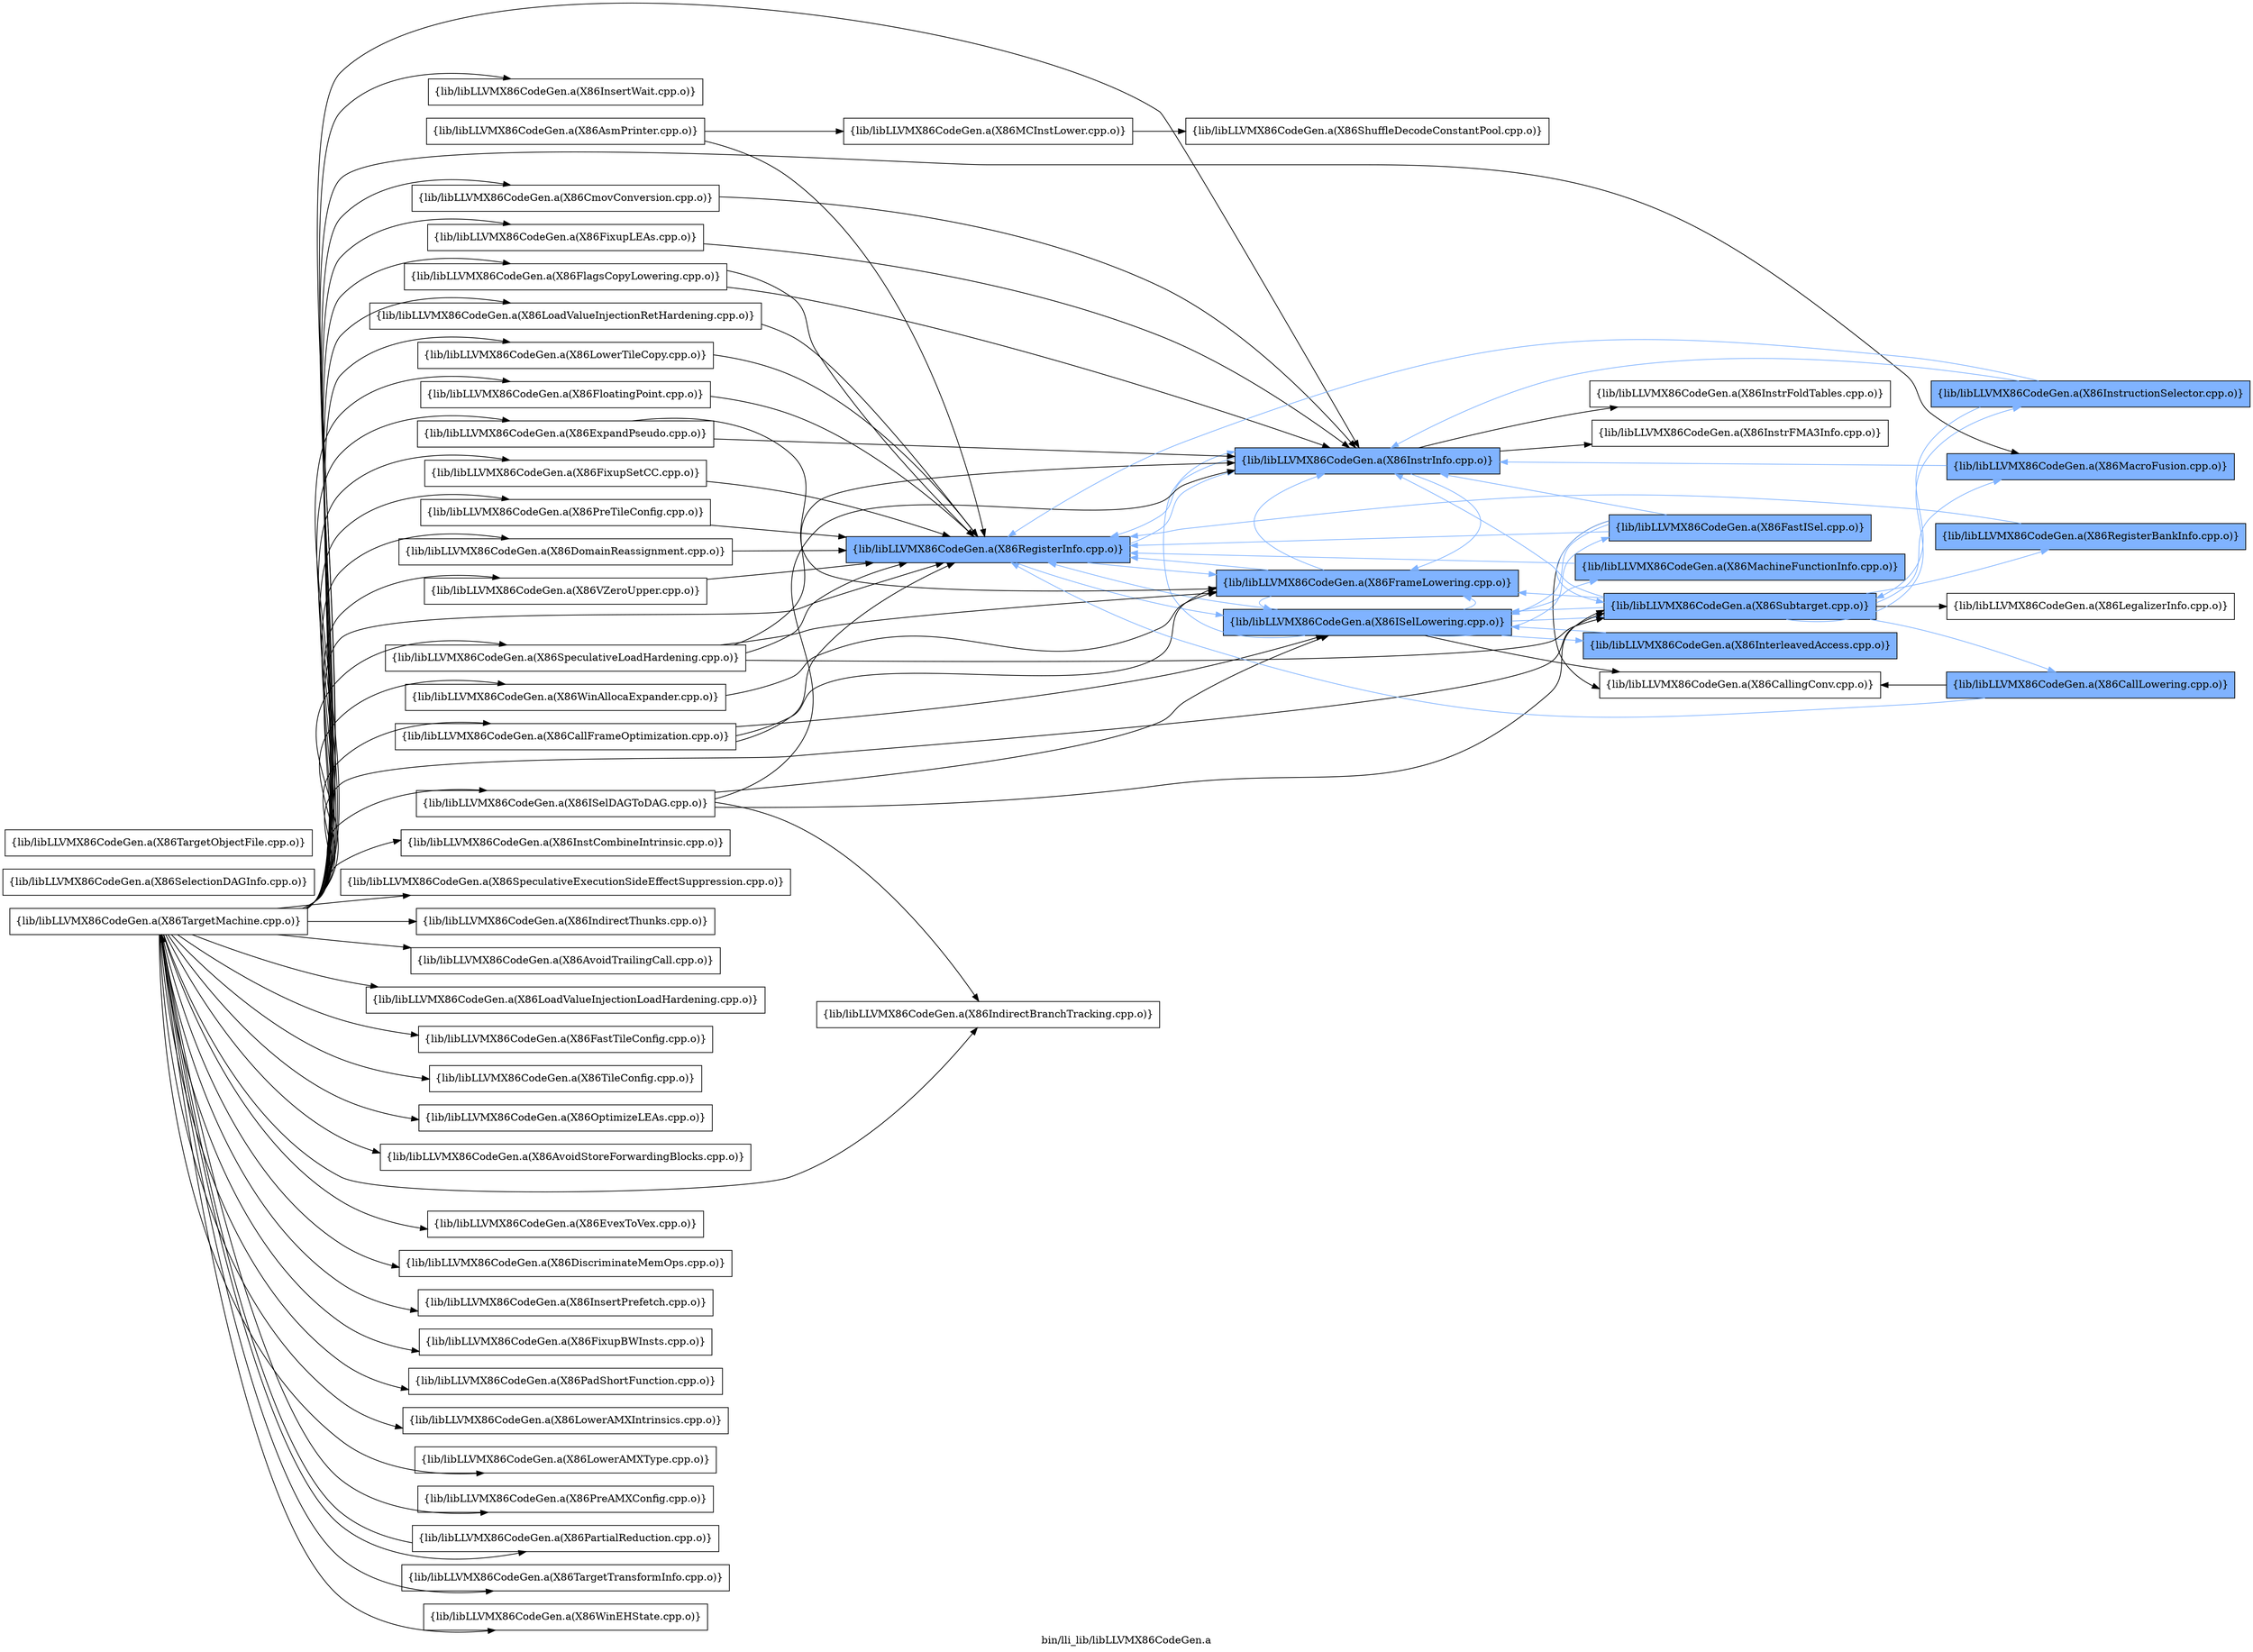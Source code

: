 digraph "bin/lli_lib/libLLVMX86CodeGen.a" {
	label="bin/lli_lib/libLLVMX86CodeGen.a";
	rankdir=LR;
	{ rank=same; Node0x55dbed2f3338;  }
	{ rank=same; Node0x55dbed2f46e8; Node0x55dbed2fa0e8;  }
	{ rank=same; Node0x55dbed30eae8; Node0x55dbed2fa868; Node0x55dbed2fc1b8; Node0x55dbed2f7b68;  }
	{ rank=same; Node0x55dbed2fa138; Node0x55dbed2fb9e8; Node0x55dbed2f8b08; Node0x55dbed2f97d8; Node0x55dbed30eb38; Node0x55dbed2fba38; Node0x55dbed2f86f8;  }

	Node0x55dbed2f3338 [shape=record,shape=box,group=0,label="{lib/libLLVMX86CodeGen.a(X86AsmPrinter.cpp.o)}"];
	Node0x55dbed2f3338 -> Node0x55dbed2f46e8;
	Node0x55dbed2f3338 -> Node0x55dbed2fa0e8;
	Node0x55dbed2f7528 [shape=record,shape=box,group=0,label="{lib/libLLVMX86CodeGen.a(X86TargetMachine.cpp.o)}"];
	Node0x55dbed2f7528 -> Node0x55dbed2fa0e8;
	Node0x55dbed2f7528 -> Node0x55dbed2fc1b8;
	Node0x55dbed2f7528 -> Node0x55dbed30eb38;
	Node0x55dbed2f7528 -> Node0x55dbed2ff3b8;
	Node0x55dbed2f7528 -> Node0x55dbed2f7c58;
	Node0x55dbed2f7528 -> Node0x55dbed2f9378;
	Node0x55dbed2f7528 -> Node0x55dbed2f9b48;
	Node0x55dbed2f7528 -> Node0x55dbed2fa458;
	Node0x55dbed2f7528 -> Node0x55dbed2fad18;
	Node0x55dbed2f7528 -> Node0x55dbed2fb8f8;
	Node0x55dbed2f7528 -> Node0x55dbed2ff868;
	Node0x55dbed2f7528 -> Node0x55dbed2ff0e8;
	Node0x55dbed2f7528 -> Node0x55dbed2fee68;
	Node0x55dbed2f7528 -> Node0x55dbed300a88;
	Node0x55dbed2f7528 -> Node0x55dbed301208;
	Node0x55dbed2f7528 -> Node0x55dbed301ac8;
	Node0x55dbed2f7528 -> Node0x55dbed302248;
	Node0x55dbed2f7528 -> Node0x55dbed302658;
	Node0x55dbed2f7528 -> Node0x55dbed2f1088;
	Node0x55dbed2f7528 -> Node0x55dbed2f19e8;
	Node0x55dbed2f7528 -> Node0x55dbed2f0c78;
	Node0x55dbed2f7528 -> Node0x55dbed2f0098;
	Node0x55dbed2f7528 -> Node0x55dbed2ef4b8;
	Node0x55dbed2f7528 -> Node0x55dbed2efbe8;
	Node0x55dbed2f7528 -> Node0x55dbed2eea68;
	Node0x55dbed2f7528 -> Node0x55dbed2ee2e8;
	Node0x55dbed2f7528 -> Node0x55dbed2ee518;
	Node0x55dbed2f7528 -> Node0x55dbed2edbb8;
	Node0x55dbed2f7528 -> Node0x55dbed2f53b8;
	Node0x55dbed2f7528 -> Node0x55dbed2f9418;
	Node0x55dbed2f7528 -> Node0x55dbed2f8bf8;
	Node0x55dbed2f7528 -> Node0x55dbed2f7e88;
	Node0x55dbed2f7528 -> Node0x55dbed2f7708;
	Node0x55dbed2f7528 -> Node0x55dbed2f79d8;
	Node0x55dbed2f7528 -> Node0x55dbed2f1c68;
	Node0x55dbed2f7528 -> Node0x55dbed2f1858;
	Node0x55dbed2f7528 -> Node0x55dbed3100c8;
	Node0x55dbed2f7528 -> Node0x55dbed310ac8;
	Node0x55dbed2f7528 -> Node0x55dbed311068;
	Node0x55dbed2f7528 -> Node0x55dbed3121e8;
	Node0x55dbed2f7528 -> Node0x55dbed312968;
	Node0x55dbed2f46e8 [shape=record,shape=box,group=0,label="{lib/libLLVMX86CodeGen.a(X86MCInstLower.cpp.o)}"];
	Node0x55dbed2f46e8 -> Node0x55dbed30eae8;
	Node0x55dbed2fa0e8 [shape=record,shape=box,group=1,style=filled,fillcolor="0.600000 0.5 1",label="{lib/libLLVMX86CodeGen.a(X86RegisterInfo.cpp.o)}"];
	Node0x55dbed2fa0e8 -> Node0x55dbed2fa868[color="0.600000 0.5 1"];
	Node0x55dbed2fa0e8 -> Node0x55dbed2fc1b8[color="0.600000 0.5 1"];
	Node0x55dbed2fa0e8 -> Node0x55dbed2f7b68[color="0.600000 0.5 1"];
	Node0x55dbed30eae8 [shape=record,shape=box,group=0,label="{lib/libLLVMX86CodeGen.a(X86ShuffleDecodeConstantPool.cpp.o)}"];
	Node0x55dbed2fa138 [shape=record,shape=box,group=1,style=filled,fillcolor="0.600000 0.5 1",label="{lib/libLLVMX86CodeGen.a(X86MachineFunctionInfo.cpp.o)}"];
	Node0x55dbed2fa138 -> Node0x55dbed2fa0e8[color="0.600000 0.5 1"];
	Node0x55dbed2fa868 [shape=record,shape=box,group=1,style=filled,fillcolor="0.600000 0.5 1",label="{lib/libLLVMX86CodeGen.a(X86ISelLowering.cpp.o)}"];
	Node0x55dbed2fa868 -> Node0x55dbed2fa138[color="0.600000 0.5 1"];
	Node0x55dbed2fa868 -> Node0x55dbed2fa0e8[color="0.600000 0.5 1"];
	Node0x55dbed2fa868 -> Node0x55dbed2fb9e8[color="0.600000 0.5 1"];
	Node0x55dbed2fa868 -> Node0x55dbed2fc1b8[color="0.600000 0.5 1"];
	Node0x55dbed2fa868 -> Node0x55dbed2f7b68[color="0.600000 0.5 1"];
	Node0x55dbed2fa868 -> Node0x55dbed2f8b08;
	Node0x55dbed2fa868 -> Node0x55dbed2f97d8[color="0.600000 0.5 1"];
	Node0x55dbed2fa868 -> Node0x55dbed30eb38[color="0.600000 0.5 1"];
	Node0x55dbed2fc1b8 [shape=record,shape=box,group=1,style=filled,fillcolor="0.600000 0.5 1",label="{lib/libLLVMX86CodeGen.a(X86InstrInfo.cpp.o)}"];
	Node0x55dbed2fc1b8 -> Node0x55dbed2fa0e8[color="0.600000 0.5 1"];
	Node0x55dbed2fc1b8 -> Node0x55dbed2fba38;
	Node0x55dbed2fc1b8 -> Node0x55dbed2f7b68[color="0.600000 0.5 1"];
	Node0x55dbed2fc1b8 -> Node0x55dbed2f86f8;
	Node0x55dbed2f7b68 [shape=record,shape=box,group=1,style=filled,fillcolor="0.600000 0.5 1",label="{lib/libLLVMX86CodeGen.a(X86FrameLowering.cpp.o)}"];
	Node0x55dbed2f7b68 -> Node0x55dbed2fa0e8[color="0.600000 0.5 1"];
	Node0x55dbed2f7b68 -> Node0x55dbed2fa868[color="0.600000 0.5 1"];
	Node0x55dbed2f7b68 -> Node0x55dbed2fc1b8[color="0.600000 0.5 1"];
	Node0x55dbed2fb9e8 [shape=record,shape=box,group=1,style=filled,fillcolor="0.600000 0.5 1",label="{lib/libLLVMX86CodeGen.a(X86FastISel.cpp.o)}"];
	Node0x55dbed2fb9e8 -> Node0x55dbed2fa0e8[color="0.600000 0.5 1"];
	Node0x55dbed2fb9e8 -> Node0x55dbed2fa868[color="0.600000 0.5 1"];
	Node0x55dbed2fb9e8 -> Node0x55dbed2fc1b8[color="0.600000 0.5 1"];
	Node0x55dbed2fb9e8 -> Node0x55dbed2f8b08;
	Node0x55dbed2fb9e8 -> Node0x55dbed30eb38[color="0.600000 0.5 1"];
	Node0x55dbed2f8b08 [shape=record,shape=box,group=0,label="{lib/libLLVMX86CodeGen.a(X86CallingConv.cpp.o)}"];
	Node0x55dbed2f97d8 [shape=record,shape=box,group=1,style=filled,fillcolor="0.600000 0.5 1",label="{lib/libLLVMX86CodeGen.a(X86InterleavedAccess.cpp.o)}"];
	Node0x55dbed2f97d8 -> Node0x55dbed2fa868[color="0.600000 0.5 1"];
	Node0x55dbed30eb38 [shape=record,shape=box,group=1,style=filled,fillcolor="0.600000 0.5 1",label="{lib/libLLVMX86CodeGen.a(X86Subtarget.cpp.o)}"];
	Node0x55dbed30eb38 -> Node0x55dbed2fa868[color="0.600000 0.5 1"];
	Node0x55dbed30eb38 -> Node0x55dbed2fc1b8[color="0.600000 0.5 1"];
	Node0x55dbed30eb38 -> Node0x55dbed2f7b68[color="0.600000 0.5 1"];
	Node0x55dbed30eb38 -> Node0x55dbed310c08[color="0.600000 0.5 1"];
	Node0x55dbed30eb38 -> Node0x55dbed310e88;
	Node0x55dbed30eb38 -> Node0x55dbed3006c8[color="0.600000 0.5 1"];
	Node0x55dbed30eb38 -> Node0x55dbed3003f8[color="0.600000 0.5 1"];
	Node0x55dbed30eb38 -> Node0x55dbed2ff3b8[color="0.600000 0.5 1"];
	Node0x55dbed2fba38 [shape=record,shape=box,group=0,label="{lib/libLLVMX86CodeGen.a(X86InstrFoldTables.cpp.o)}"];
	Node0x55dbed2f86f8 [shape=record,shape=box,group=0,label="{lib/libLLVMX86CodeGen.a(X86InstrFMA3Info.cpp.o)}"];
	Node0x55dbed310c08 [shape=record,shape=box,group=1,style=filled,fillcolor="0.600000 0.5 1",label="{lib/libLLVMX86CodeGen.a(X86CallLowering.cpp.o)}"];
	Node0x55dbed310c08 -> Node0x55dbed2fa0e8[color="0.600000 0.5 1"];
	Node0x55dbed310c08 -> Node0x55dbed2f8b08;
	Node0x55dbed310e88 [shape=record,shape=box,group=0,label="{lib/libLLVMX86CodeGen.a(X86LegalizerInfo.cpp.o)}"];
	Node0x55dbed3006c8 [shape=record,shape=box,group=1,style=filled,fillcolor="0.600000 0.5 1",label="{lib/libLLVMX86CodeGen.a(X86RegisterBankInfo.cpp.o)}"];
	Node0x55dbed3006c8 -> Node0x55dbed2fa0e8[color="0.600000 0.5 1"];
	Node0x55dbed3003f8 [shape=record,shape=box,group=1,style=filled,fillcolor="0.600000 0.5 1",label="{lib/libLLVMX86CodeGen.a(X86InstructionSelector.cpp.o)}"];
	Node0x55dbed3003f8 -> Node0x55dbed2fa0e8[color="0.600000 0.5 1"];
	Node0x55dbed3003f8 -> Node0x55dbed2fc1b8[color="0.600000 0.5 1"];
	Node0x55dbed3003f8 -> Node0x55dbed30eb38[color="0.600000 0.5 1"];
	Node0x55dbed2ff3b8 [shape=record,shape=box,group=1,style=filled,fillcolor="0.600000 0.5 1",label="{lib/libLLVMX86CodeGen.a(X86MacroFusion.cpp.o)}"];
	Node0x55dbed2ff3b8 -> Node0x55dbed2fc1b8[color="0.600000 0.5 1"];
	Node0x55dbed312468 [shape=record,shape=box,group=0,label="{lib/libLLVMX86CodeGen.a(X86SelectionDAGInfo.cpp.o)}"];
	Node0x55dbed2f7c58 [shape=record,shape=box,group=0,label="{lib/libLLVMX86CodeGen.a(X86InstCombineIntrinsic.cpp.o)}"];
	Node0x55dbed2f9378 [shape=record,shape=box,group=0,label="{lib/libLLVMX86CodeGen.a(X86SpeculativeExecutionSideEffectSuppression.cpp.o)}"];
	Node0x55dbed2f9b48 [shape=record,shape=box,group=0,label="{lib/libLLVMX86CodeGen.a(X86IndirectThunks.cpp.o)}"];
	Node0x55dbed2fa458 [shape=record,shape=box,group=0,label="{lib/libLLVMX86CodeGen.a(X86LoadValueInjectionRetHardening.cpp.o)}"];
	Node0x55dbed2fa458 -> Node0x55dbed2fa0e8;
	Node0x55dbed2fad18 [shape=record,shape=box,group=0,label="{lib/libLLVMX86CodeGen.a(X86AvoidTrailingCall.cpp.o)}"];
	Node0x55dbed2fb8f8 [shape=record,shape=box,group=0,label="{lib/libLLVMX86CodeGen.a(X86ExpandPseudo.cpp.o)}"];
	Node0x55dbed2fb8f8 -> Node0x55dbed2fc1b8;
	Node0x55dbed2fb8f8 -> Node0x55dbed2f7b68;
	Node0x55dbed2ff868 [shape=record,shape=box,group=0,label="{lib/libLLVMX86CodeGen.a(X86LowerTileCopy.cpp.o)}"];
	Node0x55dbed2ff868 -> Node0x55dbed2fa0e8;
	Node0x55dbed2ff0e8 [shape=record,shape=box,group=0,label="{lib/libLLVMX86CodeGen.a(X86FloatingPoint.cpp.o)}"];
	Node0x55dbed2ff0e8 -> Node0x55dbed2fa0e8;
	Node0x55dbed2fee68 [shape=record,shape=box,group=0,label="{lib/libLLVMX86CodeGen.a(X86LoadValueInjectionLoadHardening.cpp.o)}"];
	Node0x55dbed300a88 [shape=record,shape=box,group=0,label="{lib/libLLVMX86CodeGen.a(X86FastTileConfig.cpp.o)}"];
	Node0x55dbed301208 [shape=record,shape=box,group=0,label="{lib/libLLVMX86CodeGen.a(X86TileConfig.cpp.o)}"];
	Node0x55dbed301ac8 [shape=record,shape=box,group=0,label="{lib/libLLVMX86CodeGen.a(X86SpeculativeLoadHardening.cpp.o)}"];
	Node0x55dbed301ac8 -> Node0x55dbed2fa0e8;
	Node0x55dbed301ac8 -> Node0x55dbed2fc1b8;
	Node0x55dbed301ac8 -> Node0x55dbed2f7b68;
	Node0x55dbed301ac8 -> Node0x55dbed30eb38;
	Node0x55dbed302248 [shape=record,shape=box,group=0,label="{lib/libLLVMX86CodeGen.a(X86FlagsCopyLowering.cpp.o)}"];
	Node0x55dbed302248 -> Node0x55dbed2fa0e8;
	Node0x55dbed302248 -> Node0x55dbed2fc1b8;
	Node0x55dbed302658 [shape=record,shape=box,group=0,label="{lib/libLLVMX86CodeGen.a(X86FixupSetCC.cpp.o)}"];
	Node0x55dbed302658 -> Node0x55dbed2fa0e8;
	Node0x55dbed2f1088 [shape=record,shape=box,group=0,label="{lib/libLLVMX86CodeGen.a(X86OptimizeLEAs.cpp.o)}"];
	Node0x55dbed2f19e8 [shape=record,shape=box,group=0,label="{lib/libLLVMX86CodeGen.a(X86CallFrameOptimization.cpp.o)}"];
	Node0x55dbed2f19e8 -> Node0x55dbed2fa0e8;
	Node0x55dbed2f19e8 -> Node0x55dbed2fa868;
	Node0x55dbed2f19e8 -> Node0x55dbed2f7b68;
	Node0x55dbed2f0c78 [shape=record,shape=box,group=0,label="{lib/libLLVMX86CodeGen.a(X86AvoidStoreForwardingBlocks.cpp.o)}"];
	Node0x55dbed2f0098 [shape=record,shape=box,group=0,label="{lib/libLLVMX86CodeGen.a(X86PreTileConfig.cpp.o)}"];
	Node0x55dbed2f0098 -> Node0x55dbed2fa0e8;
	Node0x55dbed2ef4b8 [shape=record,shape=box,group=0,label="{lib/libLLVMX86CodeGen.a(X86CmovConversion.cpp.o)}"];
	Node0x55dbed2ef4b8 -> Node0x55dbed2fc1b8;
	Node0x55dbed2efbe8 [shape=record,shape=box,group=0,label="{lib/libLLVMX86CodeGen.a(X86ISelDAGToDAG.cpp.o)}"];
	Node0x55dbed2efbe8 -> Node0x55dbed2fa868;
	Node0x55dbed2efbe8 -> Node0x55dbed2fc1b8;
	Node0x55dbed2efbe8 -> Node0x55dbed30eb38;
	Node0x55dbed2efbe8 -> Node0x55dbed2eea68;
	Node0x55dbed2eea68 [shape=record,shape=box,group=0,label="{lib/libLLVMX86CodeGen.a(X86IndirectBranchTracking.cpp.o)}"];
	Node0x55dbed2ee2e8 [shape=record,shape=box,group=0,label="{lib/libLLVMX86CodeGen.a(X86EvexToVex.cpp.o)}"];
	Node0x55dbed2ee518 [shape=record,shape=box,group=0,label="{lib/libLLVMX86CodeGen.a(X86DiscriminateMemOps.cpp.o)}"];
	Node0x55dbed2edbb8 [shape=record,shape=box,group=0,label="{lib/libLLVMX86CodeGen.a(X86InsertPrefetch.cpp.o)}"];
	Node0x55dbed2f53b8 [shape=record,shape=box,group=0,label="{lib/libLLVMX86CodeGen.a(X86FixupBWInsts.cpp.o)}"];
	Node0x55dbed2f9418 [shape=record,shape=box,group=0,label="{lib/libLLVMX86CodeGen.a(X86PadShortFunction.cpp.o)}"];
	Node0x55dbed2f8bf8 [shape=record,shape=box,group=0,label="{lib/libLLVMX86CodeGen.a(X86FixupLEAs.cpp.o)}"];
	Node0x55dbed2f8bf8 -> Node0x55dbed2fc1b8;
	Node0x55dbed2f7e88 [shape=record,shape=box,group=0,label="{lib/libLLVMX86CodeGen.a(X86LowerAMXIntrinsics.cpp.o)}"];
	Node0x55dbed2f7708 [shape=record,shape=box,group=0,label="{lib/libLLVMX86CodeGen.a(X86LowerAMXType.cpp.o)}"];
	Node0x55dbed2f79d8 [shape=record,shape=box,group=0,label="{lib/libLLVMX86CodeGen.a(X86PreAMXConfig.cpp.o)}"];
	Node0x55dbed2f1c68 [shape=record,shape=box,group=0,label="{lib/libLLVMX86CodeGen.a(X86DomainReassignment.cpp.o)}"];
	Node0x55dbed2f1c68 -> Node0x55dbed2fa0e8;
	Node0x55dbed2f1858 [shape=record,shape=box,group=0,label="{lib/libLLVMX86CodeGen.a(X86PartialReduction.cpp.o)}"];
	Node0x55dbed2f1858 -> Node0x55dbed2f7528;
	Node0x55dbed3100c8 [shape=record,shape=box,group=0,label="{lib/libLLVMX86CodeGen.a(X86TargetTransformInfo.cpp.o)}"];
	Node0x55dbed310ac8 [shape=record,shape=box,group=0,label="{lib/libLLVMX86CodeGen.a(X86VZeroUpper.cpp.o)}"];
	Node0x55dbed310ac8 -> Node0x55dbed2fa0e8;
	Node0x55dbed311068 [shape=record,shape=box,group=0,label="{lib/libLLVMX86CodeGen.a(X86WinAllocaExpander.cpp.o)}"];
	Node0x55dbed311068 -> Node0x55dbed2f7b68;
	Node0x55dbed3121e8 [shape=record,shape=box,group=0,label="{lib/libLLVMX86CodeGen.a(X86WinEHState.cpp.o)}"];
	Node0x55dbed312968 [shape=record,shape=box,group=0,label="{lib/libLLVMX86CodeGen.a(X86InsertWait.cpp.o)}"];
	Node0x55dbed30fb28 [shape=record,shape=box,group=0,label="{lib/libLLVMX86CodeGen.a(X86TargetObjectFile.cpp.o)}"];
}
